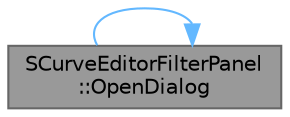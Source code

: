 digraph "SCurveEditorFilterPanel::OpenDialog"
{
 // INTERACTIVE_SVG=YES
 // LATEX_PDF_SIZE
  bgcolor="transparent";
  edge [fontname=Helvetica,fontsize=10,labelfontname=Helvetica,labelfontsize=10];
  node [fontname=Helvetica,fontsize=10,shape=box,height=0.2,width=0.4];
  rankdir="RL";
  Node1 [id="Node000001",label="SCurveEditorFilterPanel\l::OpenDialog",height=0.2,width=0.4,color="gray40", fillcolor="grey60", style="filled", fontcolor="black",tooltip="Call this to request opening a window containing this panel."];
  Node1 -> Node1 [id="edge1_Node000001_Node000001",dir="back",color="steelblue1",style="solid",tooltip=" "];
}
